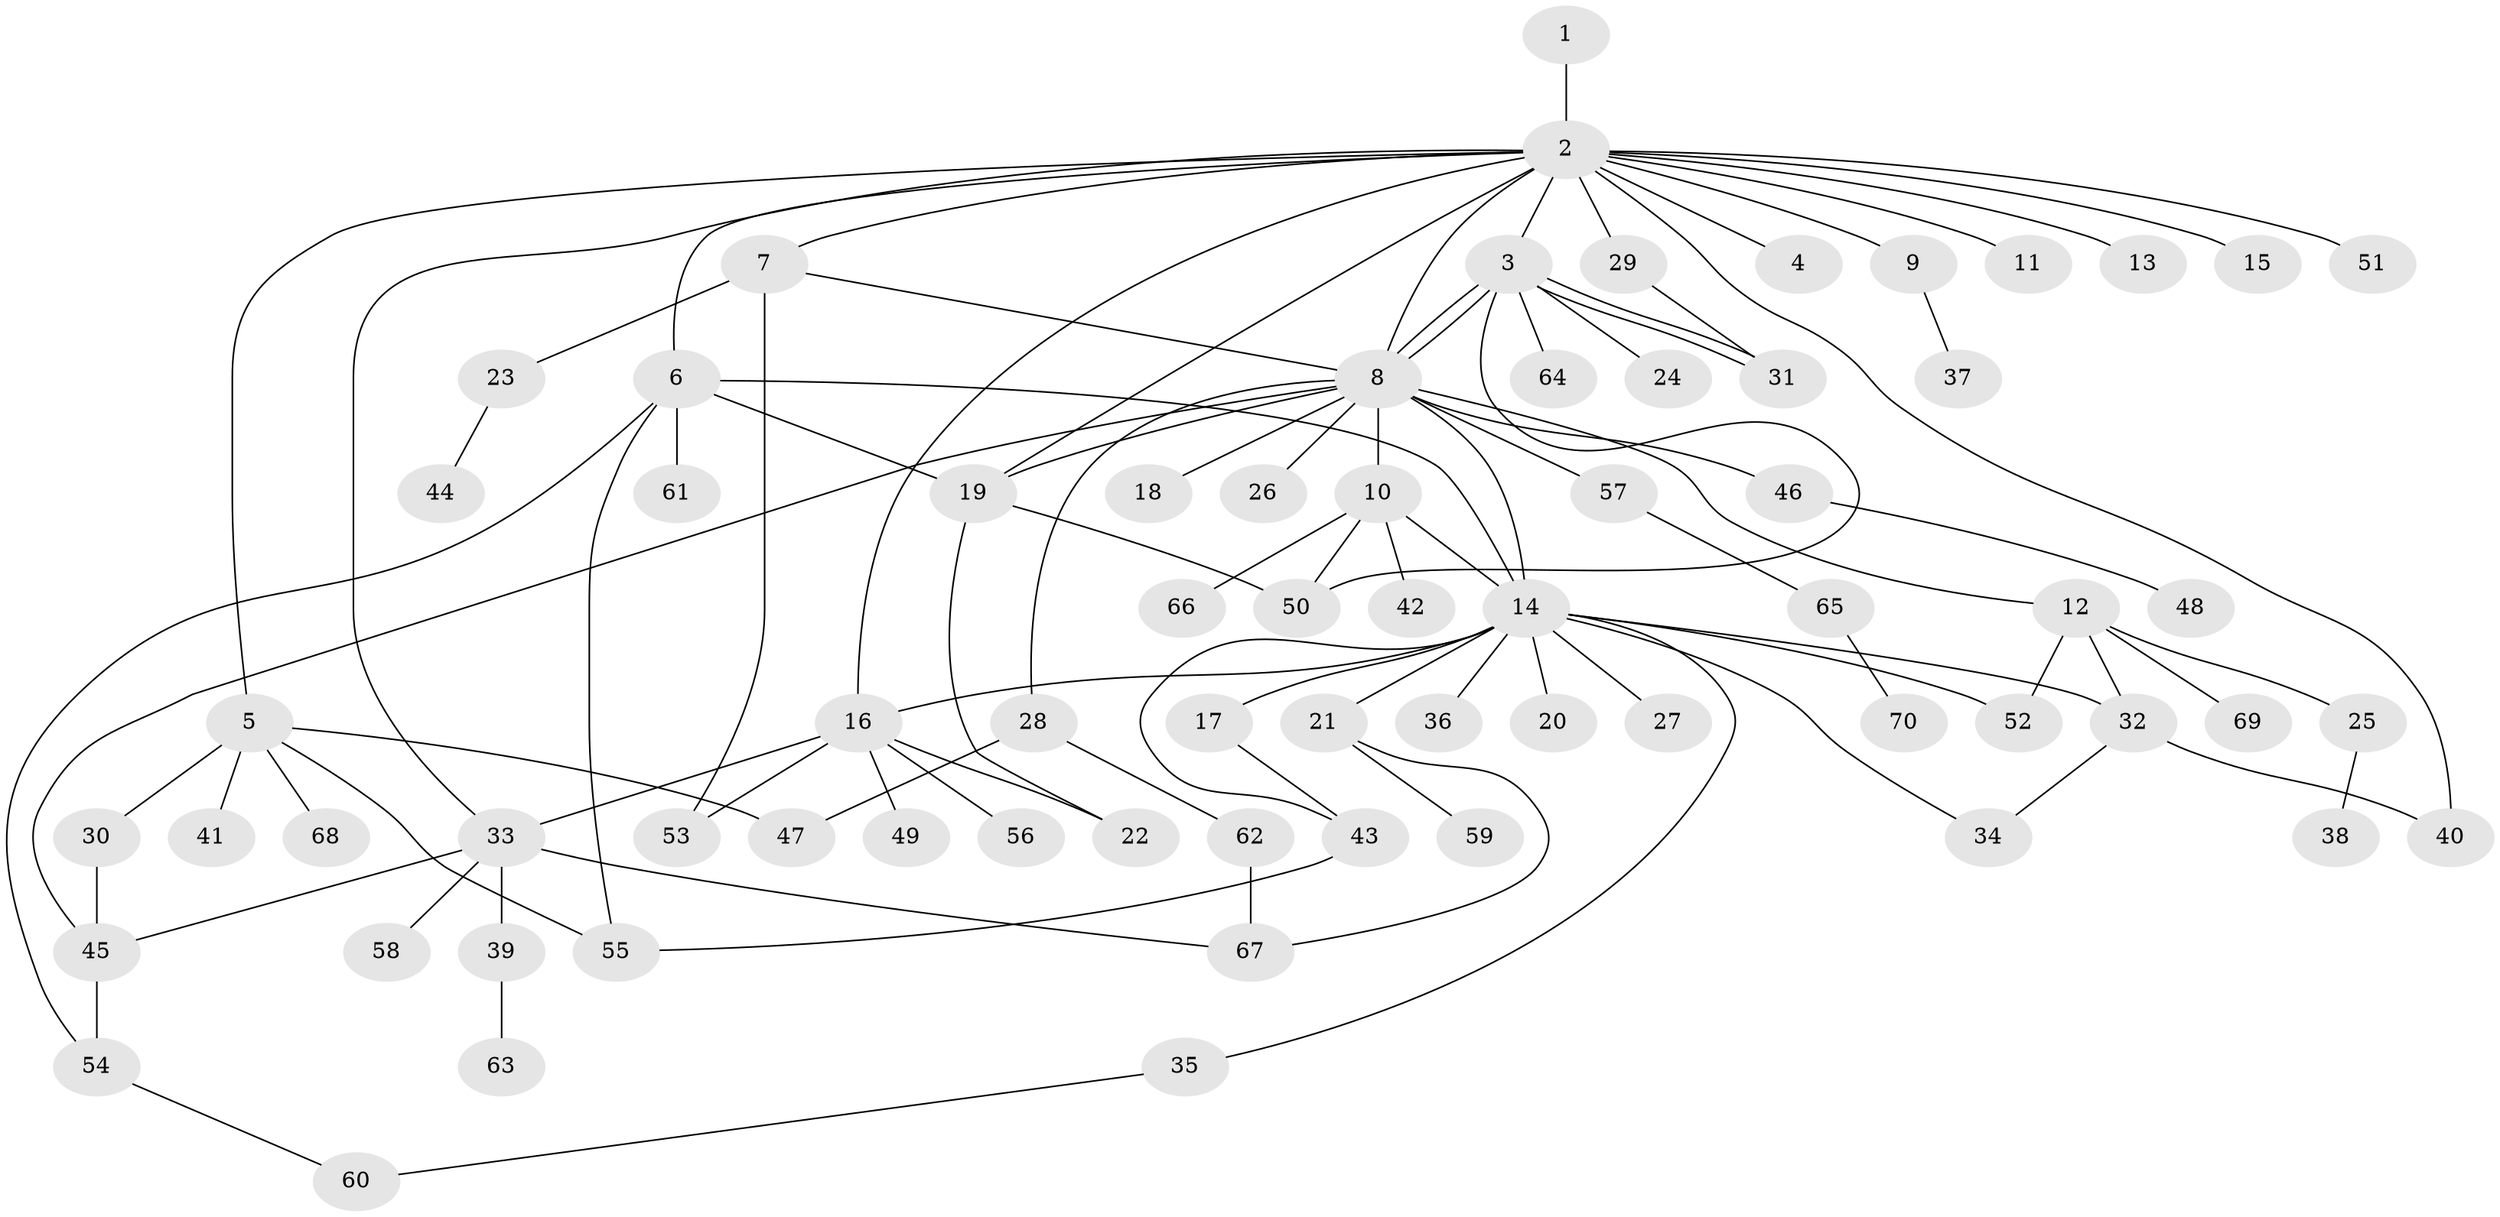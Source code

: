 // coarse degree distribution, {1: 0.3793103448275862, 15: 0.034482758620689655, 5: 0.13793103448275862, 11: 0.034482758620689655, 10: 0.034482758620689655, 2: 0.10344827586206896, 3: 0.10344827586206896, 6: 0.06896551724137931, 4: 0.10344827586206896}
// Generated by graph-tools (version 1.1) at 2025/36/03/04/25 23:36:54]
// undirected, 70 vertices, 98 edges
graph export_dot {
  node [color=gray90,style=filled];
  1;
  2;
  3;
  4;
  5;
  6;
  7;
  8;
  9;
  10;
  11;
  12;
  13;
  14;
  15;
  16;
  17;
  18;
  19;
  20;
  21;
  22;
  23;
  24;
  25;
  26;
  27;
  28;
  29;
  30;
  31;
  32;
  33;
  34;
  35;
  36;
  37;
  38;
  39;
  40;
  41;
  42;
  43;
  44;
  45;
  46;
  47;
  48;
  49;
  50;
  51;
  52;
  53;
  54;
  55;
  56;
  57;
  58;
  59;
  60;
  61;
  62;
  63;
  64;
  65;
  66;
  67;
  68;
  69;
  70;
  1 -- 2;
  2 -- 3;
  2 -- 4;
  2 -- 5;
  2 -- 6;
  2 -- 7;
  2 -- 8;
  2 -- 9;
  2 -- 11;
  2 -- 13;
  2 -- 15;
  2 -- 16;
  2 -- 19;
  2 -- 29;
  2 -- 33;
  2 -- 40;
  2 -- 51;
  3 -- 8;
  3 -- 8;
  3 -- 24;
  3 -- 31;
  3 -- 31;
  3 -- 50;
  3 -- 64;
  5 -- 30;
  5 -- 41;
  5 -- 47;
  5 -- 55;
  5 -- 68;
  6 -- 14;
  6 -- 19;
  6 -- 54;
  6 -- 55;
  6 -- 61;
  7 -- 8;
  7 -- 23;
  7 -- 53;
  8 -- 10;
  8 -- 12;
  8 -- 14;
  8 -- 18;
  8 -- 19;
  8 -- 26;
  8 -- 28;
  8 -- 45;
  8 -- 46;
  8 -- 57;
  9 -- 37;
  10 -- 14;
  10 -- 42;
  10 -- 50;
  10 -- 66;
  12 -- 25;
  12 -- 32;
  12 -- 52;
  12 -- 69;
  14 -- 16;
  14 -- 17;
  14 -- 20;
  14 -- 21;
  14 -- 27;
  14 -- 32;
  14 -- 34;
  14 -- 35;
  14 -- 36;
  14 -- 43;
  14 -- 52;
  16 -- 22;
  16 -- 33;
  16 -- 49;
  16 -- 53;
  16 -- 56;
  17 -- 43;
  19 -- 22;
  19 -- 50;
  21 -- 59;
  21 -- 67;
  23 -- 44;
  25 -- 38;
  28 -- 47;
  28 -- 62;
  29 -- 31;
  30 -- 45;
  32 -- 34;
  32 -- 40;
  33 -- 39;
  33 -- 45;
  33 -- 58;
  33 -- 67;
  35 -- 60;
  39 -- 63;
  43 -- 55;
  45 -- 54;
  46 -- 48;
  54 -- 60;
  57 -- 65;
  62 -- 67;
  65 -- 70;
}
